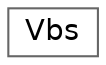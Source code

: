 digraph "Graphical Class Hierarchy"
{
 // LATEX_PDF_SIZE
  bgcolor="transparent";
  edge [fontname=Helvetica,fontsize=14,labelfontname=Helvetica,labelfontsize=14];
  node [fontname=Helvetica,fontsize=14,shape=box,height=0.2,width=0.4];
  rankdir="LR";
  Node0 [id="Node000000",label="Vbs",height=0.2,width=0.4,color="grey40", fillcolor="white", style="filled",URL="$dd/de9/classVbs.html",tooltip=" "];
}
